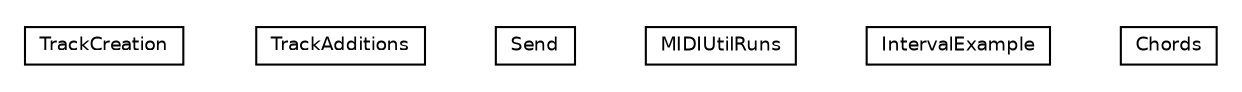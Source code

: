 #!/usr/local/bin/dot
#
# Class diagram 
# Generated by UMLGraph version R5_6-24-gf6e263 (http://www.umlgraph.org/)
#

digraph G {
	edge [fontname="Helvetica",fontsize=10,labelfontname="Helvetica",labelfontsize=10];
	node [fontname="Helvetica",fontsize=10,shape=plaintext];
	nodesep=0.25;
	ranksep=0.5;
	// com.rockhoppertech.music.examples.TrackCreation
	c1439 [label=<<table title="com.rockhoppertech.music.examples.TrackCreation" border="0" cellborder="1" cellspacing="0" cellpadding="2" port="p" href="./TrackCreation.html">
		<tr><td><table border="0" cellspacing="0" cellpadding="1">
<tr><td align="center" balign="center"> TrackCreation </td></tr>
		</table></td></tr>
		</table>>, URL="./TrackCreation.html", fontname="Helvetica", fontcolor="black", fontsize=9.0];
	// com.rockhoppertech.music.examples.TrackAdditions
	c1440 [label=<<table title="com.rockhoppertech.music.examples.TrackAdditions" border="0" cellborder="1" cellspacing="0" cellpadding="2" port="p" href="./TrackAdditions.html">
		<tr><td><table border="0" cellspacing="0" cellpadding="1">
<tr><td align="center" balign="center"> TrackAdditions </td></tr>
		</table></td></tr>
		</table>>, URL="./TrackAdditions.html", fontname="Helvetica", fontcolor="black", fontsize=9.0];
	// com.rockhoppertech.music.examples.Send
	c1441 [label=<<table title="com.rockhoppertech.music.examples.Send" border="0" cellborder="1" cellspacing="0" cellpadding="2" port="p" href="./Send.html">
		<tr><td><table border="0" cellspacing="0" cellpadding="1">
<tr><td align="center" balign="center"> Send </td></tr>
		</table></td></tr>
		</table>>, URL="./Send.html", fontname="Helvetica", fontcolor="black", fontsize=9.0];
	// com.rockhoppertech.music.examples.MIDIUtilRuns
	c1442 [label=<<table title="com.rockhoppertech.music.examples.MIDIUtilRuns" border="0" cellborder="1" cellspacing="0" cellpadding="2" port="p" href="./MIDIUtilRuns.html">
		<tr><td><table border="0" cellspacing="0" cellpadding="1">
<tr><td align="center" balign="center"> MIDIUtilRuns </td></tr>
		</table></td></tr>
		</table>>, URL="./MIDIUtilRuns.html", fontname="Helvetica", fontcolor="black", fontsize=9.0];
	// com.rockhoppertech.music.examples.IntervalExample
	c1443 [label=<<table title="com.rockhoppertech.music.examples.IntervalExample" border="0" cellborder="1" cellspacing="0" cellpadding="2" port="p" href="./IntervalExample.html">
		<tr><td><table border="0" cellspacing="0" cellpadding="1">
<tr><td align="center" balign="center"> IntervalExample </td></tr>
		</table></td></tr>
		</table>>, URL="./IntervalExample.html", fontname="Helvetica", fontcolor="black", fontsize=9.0];
	// com.rockhoppertech.music.examples.Chords
	c1444 [label=<<table title="com.rockhoppertech.music.examples.Chords" border="0" cellborder="1" cellspacing="0" cellpadding="2" port="p" href="./Chords.html">
		<tr><td><table border="0" cellspacing="0" cellpadding="1">
<tr><td align="center" balign="center"> Chords </td></tr>
		</table></td></tr>
		</table>>, URL="./Chords.html", fontname="Helvetica", fontcolor="black", fontsize=9.0];
}

